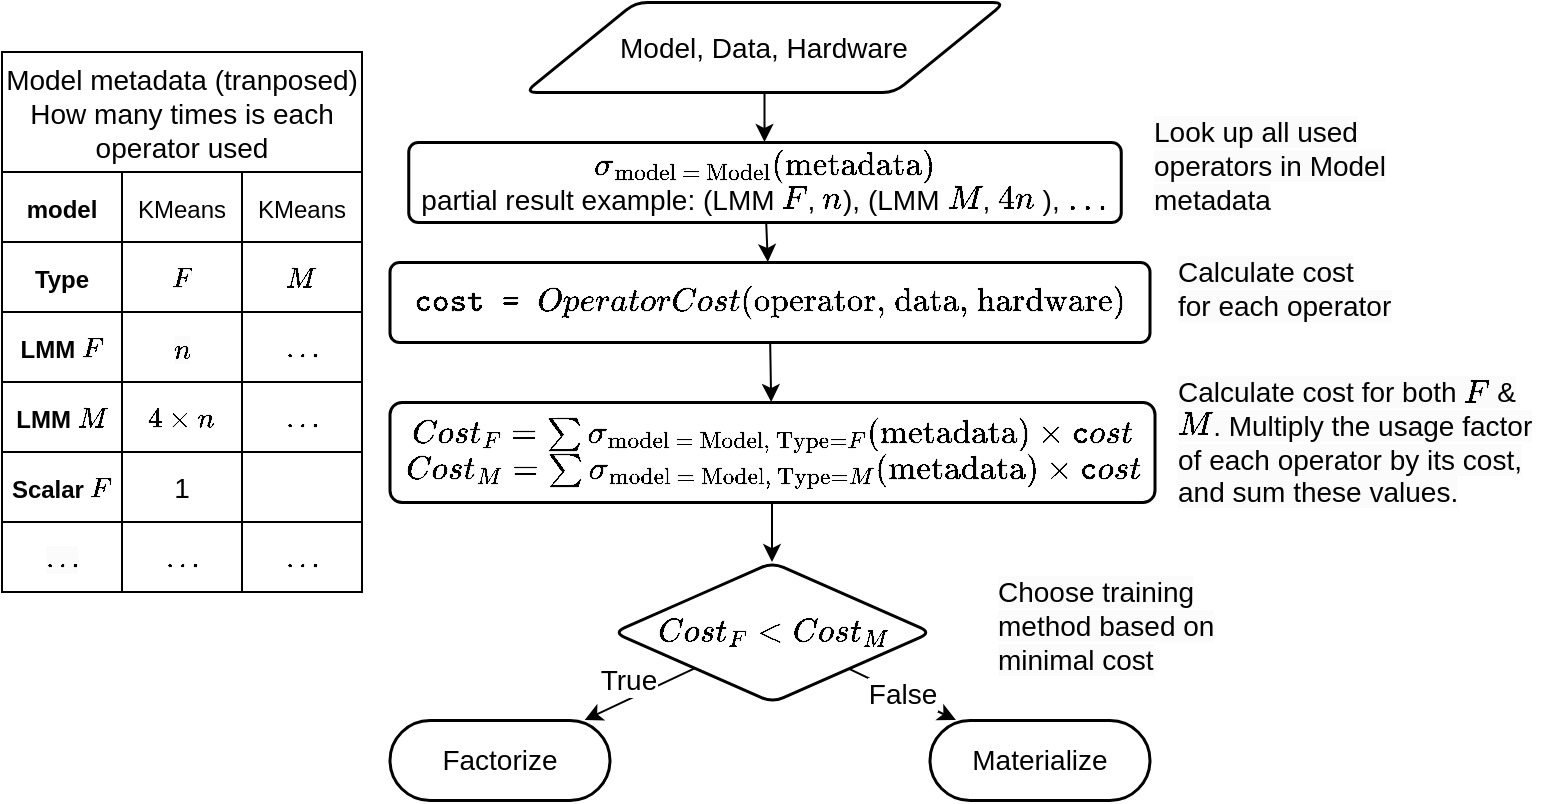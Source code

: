 <mxfile>
    <diagram id="ICyV7vEhXe8mz0-qZnMz" name="Page-1">
        <mxGraphModel dx="2211" dy="837" grid="1" gridSize="10" guides="1" tooltips="1" connect="1" arrows="1" fold="1" page="1" pageScale="1" pageWidth="827" pageHeight="1169" math="1" shadow="0">
            <root>
                <mxCell id="0"/>
                <mxCell id="1" parent="0"/>
                <mxCell id="113" style="edgeStyle=none;html=1;entryX=0.5;entryY=0;entryDx=0;entryDy=0;fontSize=14;" parent="1" source="105" target="106" edge="1">
                    <mxGeometry relative="1" as="geometry"/>
                </mxCell>
                <mxCell id="105" value="Model, Data, Hardware" style="shape=parallelogram;html=1;strokeWidth=1.5;perimeter=parallelogramPerimeter;whiteSpace=wrap;rounded=1;arcSize=12;size=0.23;fontSize=14;" parent="1" vertex="1">
                    <mxGeometry x="-1368.75" y="70" width="240" height="45" as="geometry"/>
                </mxCell>
                <mxCell id="109" value="" style="edgeStyle=none;html=1;fontSize=14;" parent="1" source="106" target="108" edge="1">
                    <mxGeometry relative="1" as="geometry"/>
                </mxCell>
                <mxCell id="106" value="\(\sigma_{\text{model = Model}}(\text{metadata})\)&lt;br&gt;partial result example: (LMM \(F\), \(n\)), (LMM \(M\), \(4n\) ), \(\ldots\)" style="whiteSpace=wrap;html=1;fontSize=14;strokeWidth=1.5;rounded=1;arcSize=12;" parent="1" vertex="1">
                    <mxGeometry x="-1426.87" y="140" width="356.25" height="40" as="geometry"/>
                </mxCell>
                <mxCell id="112" value="" style="edgeStyle=none;html=1;fontSize=14;" parent="1" source="108" target="111" edge="1">
                    <mxGeometry relative="1" as="geometry"/>
                </mxCell>
                <mxCell id="108" value="&lt;span style=&quot;text-align: left;&quot;&gt;\( \texttt{cost = } OperatorCost(\text{operator, data, hardware}) \)&lt;/span&gt;" style="whiteSpace=wrap;html=1;fontSize=14;strokeWidth=1.5;rounded=1;arcSize=12;" parent="1" vertex="1">
                    <mxGeometry x="-1436.25" y="200" width="380" height="40" as="geometry"/>
                </mxCell>
                <mxCell id="115" value="" style="edgeStyle=none;html=1;fontSize=14;" parent="1" source="111" target="114" edge="1">
                    <mxGeometry relative="1" as="geometry"/>
                </mxCell>
                <mxCell id="111" value="\( Cost_F = \sum\sigma_{\text{model = Model, Type=$F$}}(\text{metadata}&lt;br&gt;) \times \texttt cost\)&lt;br&gt;\( Cost_M = \sum\sigma_{\text{model = Model, Type=$M$}}(\text{metadata}&lt;br&gt;) \times \texttt cost\)" style="whiteSpace=wrap;html=1;fontSize=14;strokeWidth=1.5;rounded=1;arcSize=12;" parent="1" vertex="1">
                    <mxGeometry x="-1436.25" y="270" width="382.5" height="50" as="geometry"/>
                </mxCell>
                <mxCell id="117" value="" style="edgeStyle=none;html=1;fontSize=14;" parent="1" source="114" target="116" edge="1">
                    <mxGeometry relative="1" as="geometry"/>
                </mxCell>
                <mxCell id="120" value="True" style="edgeLabel;html=1;align=center;verticalAlign=middle;resizable=0;points=[];fontSize=14;" parent="117" vertex="1" connectable="0">
                    <mxGeometry x="0.536" y="-1" relative="1" as="geometry">
                        <mxPoint x="9" y="-13" as="offset"/>
                    </mxGeometry>
                </mxCell>
                <mxCell id="119" value="False" style="edgeStyle=none;html=1;fontSize=14;" parent="1" source="114" target="118" edge="1">
                    <mxGeometry relative="1" as="geometry"/>
                </mxCell>
                <mxCell id="114" value="\(Cost_F &amp;lt; Cost_M \)" style="rhombus;whiteSpace=wrap;html=1;fontSize=14;strokeWidth=1.5;rounded=1;arcSize=12;" parent="1" vertex="1">
                    <mxGeometry x="-1324.38" y="350" width="158.75" height="70" as="geometry"/>
                </mxCell>
                <mxCell id="116" value="Factorize" style="whiteSpace=wrap;html=1;fontSize=14;strokeWidth=1.5;rounded=1;arcSize=50;" parent="1" vertex="1">
                    <mxGeometry x="-1436.25" y="429" width="110" height="40" as="geometry"/>
                </mxCell>
                <mxCell id="118" value="Materialize" style="whiteSpace=wrap;html=1;fontSize=14;strokeWidth=1.5;rounded=1;arcSize=50;" parent="1" vertex="1">
                    <mxGeometry x="-1166.25" y="429" width="110" height="40" as="geometry"/>
                </mxCell>
                <mxCell id="121" value="&lt;span style=&quot;color: rgb(0, 0, 0); font-family: Helvetica; font-size: 14px; font-style: normal; font-variant-ligatures: normal; font-variant-caps: normal; font-weight: 400; letter-spacing: normal; orphans: 2; text-align: center; text-indent: 0px; text-transform: none; widows: 2; word-spacing: 0px; -webkit-text-stroke-width: 0px; background-color: rgb(251, 251, 251); text-decoration-thickness: initial; text-decoration-style: initial; text-decoration-color: initial; float: none; display: inline !important;&quot;&gt;Look up all used operators in Model metadata&lt;/span&gt;&lt;br style=&quot;border-color: var(--border-color); color: rgb(0, 0, 0); font-family: Helvetica; font-size: 14px; font-style: normal; font-variant-ligatures: normal; font-variant-caps: normal; font-weight: 400; letter-spacing: normal; orphans: 2; text-align: center; text-indent: 0px; text-transform: none; widows: 2; word-spacing: 0px; -webkit-text-stroke-width: 0px; background-color: rgb(251, 251, 251); text-decoration-thickness: initial; text-decoration-style: initial; text-decoration-color: initial;&quot;&gt;" style="text;whiteSpace=wrap;html=1;fontSize=14;" parent="1" vertex="1">
                    <mxGeometry x="-1056.25" y="120" width="130" height="40" as="geometry"/>
                </mxCell>
                <mxCell id="122" value="&lt;span style=&quot;color: rgb(0, 0, 0); font-family: Helvetica; font-size: 14px; font-style: normal; font-variant-ligatures: normal; font-variant-caps: normal; font-weight: 400; letter-spacing: normal; orphans: 2; text-align: center; text-indent: 0px; text-transform: none; widows: 2; word-spacing: 0px; -webkit-text-stroke-width: 0px; background-color: rgb(251, 251, 251); text-decoration-thickness: initial; text-decoration-style: initial; text-decoration-color: initial; float: none; display: inline !important;&quot;&gt;Calculate cost for each operator&lt;/span&gt;&lt;br style=&quot;border-color: var(--border-color); color: rgb(0, 0, 0); font-family: Helvetica; font-size: 14px; font-style: normal; font-variant-ligatures: normal; font-variant-caps: normal; font-weight: 400; letter-spacing: normal; orphans: 2; text-align: center; text-indent: 0px; text-transform: none; widows: 2; word-spacing: 0px; -webkit-text-stroke-width: 0px; background-color: rgb(251, 251, 251); text-decoration-thickness: initial; text-decoration-style: initial; text-decoration-color: initial;&quot;&gt;" style="text;whiteSpace=wrap;html=1;fontSize=14;" parent="1" vertex="1">
                    <mxGeometry x="-1043.75" y="190" width="110" height="40" as="geometry"/>
                </mxCell>
                <mxCell id="123" value="&lt;span style=&quot;color: rgb(0, 0, 0); font-family: Helvetica; font-size: 14px; font-style: normal; font-variant-ligatures: normal; font-variant-caps: normal; font-weight: 400; letter-spacing: normal; orphans: 2; text-align: center; text-indent: 0px; text-transform: none; widows: 2; word-spacing: 0px; -webkit-text-stroke-width: 0px; background-color: rgb(251, 251, 251); text-decoration-thickness: initial; text-decoration-style: initial; text-decoration-color: initial; float: none; display: inline !important;&quot;&gt;Calculate cost for both \(F\) &amp;amp; \(M\). Multiply the usage factor of each operator by its cost, and sum these values.&lt;/span&gt;" style="text;whiteSpace=wrap;html=1;fontSize=14;" parent="1" vertex="1">
                    <mxGeometry x="-1043.75" y="250" width="190" height="40" as="geometry"/>
                </mxCell>
                <mxCell id="125" value="&lt;span style=&quot;color: rgb(0, 0, 0); font-family: Helvetica; font-size: 14px; font-style: normal; font-variant-ligatures: normal; font-variant-caps: normal; font-weight: 400; letter-spacing: normal; orphans: 2; text-align: center; text-indent: 0px; text-transform: none; widows: 2; word-spacing: 0px; -webkit-text-stroke-width: 0px; background-color: rgb(251, 251, 251); text-decoration-thickness: initial; text-decoration-style: initial; text-decoration-color: initial; float: none; display: inline !important;&quot;&gt;Choose training method based on minimal cost&lt;/span&gt;" style="text;whiteSpace=wrap;html=1;fontSize=14;" parent="1" vertex="1">
                    <mxGeometry x="-1133.75" y="350" width="130" height="40" as="geometry"/>
                </mxCell>
                <mxCell id="148" value="Model metadata (tranposed)&#10;How many times is each &#10;operator used" style="shape=table;startSize=60;container=1;collapsible=0;childLayout=tableLayout;fontSize=14;" parent="1" vertex="1">
                    <mxGeometry x="-1630" y="95" width="180" height="270" as="geometry"/>
                </mxCell>
                <mxCell id="149" value="" style="shape=tableRow;horizontal=0;startSize=0;swimlaneHead=0;swimlaneBody=0;top=0;left=0;bottom=0;right=0;collapsible=0;dropTarget=0;fillColor=none;points=[[0,0.5],[1,0.5]];portConstraint=eastwest;fontSize=14;" parent="148" vertex="1">
                    <mxGeometry y="60" width="180" height="35" as="geometry"/>
                </mxCell>
                <mxCell id="150" value="&lt;span style=&quot;font-size: 12px; font-weight: 700;&quot;&gt;model&lt;/span&gt;" style="shape=partialRectangle;html=1;whiteSpace=wrap;connectable=0;overflow=hidden;fillColor=none;top=0;left=0;bottom=0;right=0;pointerEvents=1;fontSize=14;" parent="149" vertex="1">
                    <mxGeometry width="60" height="35" as="geometry">
                        <mxRectangle width="60" height="35" as="alternateBounds"/>
                    </mxGeometry>
                </mxCell>
                <mxCell id="151" value="&lt;span style=&quot;font-size: 12px;&quot;&gt;KMeans&lt;/span&gt;" style="shape=partialRectangle;html=1;whiteSpace=wrap;connectable=0;overflow=hidden;fillColor=none;top=0;left=0;bottom=0;right=0;pointerEvents=1;fontSize=14;" parent="149" vertex="1">
                    <mxGeometry x="60" width="60" height="35" as="geometry">
                        <mxRectangle width="60" height="35" as="alternateBounds"/>
                    </mxGeometry>
                </mxCell>
                <mxCell id="152" value="&lt;span style=&quot;font-size: 12px;&quot;&gt;KMeans&lt;/span&gt;" style="shape=partialRectangle;html=1;whiteSpace=wrap;connectable=0;overflow=hidden;fillColor=none;top=0;left=0;bottom=0;right=0;pointerEvents=1;fontSize=14;" parent="149" vertex="1">
                    <mxGeometry x="120" width="60" height="35" as="geometry">
                        <mxRectangle width="60" height="35" as="alternateBounds"/>
                    </mxGeometry>
                </mxCell>
                <mxCell id="153" value="" style="shape=tableRow;horizontal=0;startSize=0;swimlaneHead=0;swimlaneBody=0;top=0;left=0;bottom=0;right=0;collapsible=0;dropTarget=0;fillColor=none;points=[[0,0.5],[1,0.5]];portConstraint=eastwest;fontSize=14;" parent="148" vertex="1">
                    <mxGeometry y="95" width="180" height="35" as="geometry"/>
                </mxCell>
                <mxCell id="154" value="&lt;span style=&quot;font-size: 12px; font-weight: 700;&quot;&gt;Type&lt;/span&gt;" style="shape=partialRectangle;html=1;whiteSpace=wrap;connectable=0;overflow=hidden;fillColor=none;top=0;left=0;bottom=0;right=0;pointerEvents=1;fontSize=14;" parent="153" vertex="1">
                    <mxGeometry width="60" height="35" as="geometry">
                        <mxRectangle width="60" height="35" as="alternateBounds"/>
                    </mxGeometry>
                </mxCell>
                <mxCell id="155" value="&lt;span style=&quot;font-size: 12px;&quot;&gt;\(F\)&lt;/span&gt;" style="shape=partialRectangle;html=1;whiteSpace=wrap;connectable=0;overflow=hidden;fillColor=none;top=0;left=0;bottom=0;right=0;pointerEvents=1;fontSize=14;" parent="153" vertex="1">
                    <mxGeometry x="60" width="60" height="35" as="geometry">
                        <mxRectangle width="60" height="35" as="alternateBounds"/>
                    </mxGeometry>
                </mxCell>
                <mxCell id="156" value="&lt;span style=&quot;font-size: 12px;&quot;&gt;\(M\)&lt;/span&gt;" style="shape=partialRectangle;html=1;whiteSpace=wrap;connectable=0;overflow=hidden;fillColor=none;top=0;left=0;bottom=0;right=0;pointerEvents=1;fontSize=14;" parent="153" vertex="1">
                    <mxGeometry x="120" width="60" height="35" as="geometry">
                        <mxRectangle width="60" height="35" as="alternateBounds"/>
                    </mxGeometry>
                </mxCell>
                <mxCell id="157" value="" style="shape=tableRow;horizontal=0;startSize=0;swimlaneHead=0;swimlaneBody=0;top=0;left=0;bottom=0;right=0;collapsible=0;dropTarget=0;fillColor=none;points=[[0,0.5],[1,0.5]];portConstraint=eastwest;fontSize=14;" parent="148" vertex="1">
                    <mxGeometry y="130" width="180" height="35" as="geometry"/>
                </mxCell>
                <mxCell id="158" value="&lt;span style=&quot;font-size: 12px; font-weight: 700;&quot;&gt;LMM \(F\)&lt;/span&gt;" style="shape=partialRectangle;html=1;whiteSpace=wrap;connectable=0;overflow=hidden;fillColor=none;top=0;left=0;bottom=0;right=0;pointerEvents=1;fontSize=14;" parent="157" vertex="1">
                    <mxGeometry width="60" height="35" as="geometry">
                        <mxRectangle width="60" height="35" as="alternateBounds"/>
                    </mxGeometry>
                </mxCell>
                <mxCell id="159" value="&lt;span style=&quot;color: rgb(0, 0, 0); font-family: Helvetica; font-size: 12px; font-style: normal; font-variant-ligatures: normal; font-variant-caps: normal; font-weight: 400; letter-spacing: normal; orphans: 2; text-align: center; text-indent: 0px; text-transform: none; widows: 2; word-spacing: 0px; -webkit-text-stroke-width: 0px; background-color: rgb(251, 251, 251); text-decoration-thickness: initial; text-decoration-style: initial; text-decoration-color: initial; float: none; display: inline !important;&quot;&gt;\(n\)&lt;/span&gt;" style="shape=partialRectangle;html=1;whiteSpace=wrap;connectable=0;overflow=hidden;fillColor=none;top=0;left=0;bottom=0;right=0;pointerEvents=1;fontSize=14;" parent="157" vertex="1">
                    <mxGeometry x="60" width="60" height="35" as="geometry">
                        <mxRectangle width="60" height="35" as="alternateBounds"/>
                    </mxGeometry>
                </mxCell>
                <mxCell id="160" value="&lt;span style=&quot;font-size: 12px;&quot;&gt;\(\ldots\)&lt;/span&gt;" style="shape=partialRectangle;html=1;whiteSpace=wrap;connectable=0;overflow=hidden;fillColor=none;top=0;left=0;bottom=0;right=0;pointerEvents=1;fontSize=14;" parent="157" vertex="1">
                    <mxGeometry x="120" width="60" height="35" as="geometry">
                        <mxRectangle width="60" height="35" as="alternateBounds"/>
                    </mxGeometry>
                </mxCell>
                <mxCell id="161" value="" style="shape=tableRow;horizontal=0;startSize=0;swimlaneHead=0;swimlaneBody=0;top=0;left=0;bottom=0;right=0;collapsible=0;dropTarget=0;fillColor=none;points=[[0,0.5],[1,0.5]];portConstraint=eastwest;fontSize=14;" parent="148" vertex="1">
                    <mxGeometry y="165" width="180" height="35" as="geometry"/>
                </mxCell>
                <mxCell id="162" value="&lt;span style=&quot;font-size: 12px; font-weight: 700;&quot;&gt;LMM \(M\)&lt;/span&gt;" style="shape=partialRectangle;html=1;whiteSpace=wrap;connectable=0;overflow=hidden;fillColor=none;top=0;left=0;bottom=0;right=0;pointerEvents=1;fontSize=14;" parent="161" vertex="1">
                    <mxGeometry width="60" height="35" as="geometry">
                        <mxRectangle width="60" height="35" as="alternateBounds"/>
                    </mxGeometry>
                </mxCell>
                <mxCell id="163" value="&lt;span style=&quot;font-size: 12px;&quot;&gt;\( 4 \times n\)&lt;/span&gt;" style="shape=partialRectangle;html=1;whiteSpace=wrap;connectable=0;overflow=hidden;fillColor=none;top=0;left=0;bottom=0;right=0;pointerEvents=1;fontSize=14;" parent="161" vertex="1">
                    <mxGeometry x="60" width="60" height="35" as="geometry">
                        <mxRectangle width="60" height="35" as="alternateBounds"/>
                    </mxGeometry>
                </mxCell>
                <mxCell id="164" value="&lt;span style=&quot;font-size: 12px;&quot;&gt;\(\ldots\)&lt;/span&gt;" style="shape=partialRectangle;html=1;whiteSpace=wrap;connectable=0;overflow=hidden;fillColor=none;top=0;left=0;bottom=0;right=0;pointerEvents=1;fontSize=14;" parent="161" vertex="1">
                    <mxGeometry x="120" width="60" height="35" as="geometry">
                        <mxRectangle width="60" height="35" as="alternateBounds"/>
                    </mxGeometry>
                </mxCell>
                <mxCell id="165" value="" style="shape=tableRow;horizontal=0;startSize=0;swimlaneHead=0;swimlaneBody=0;top=0;left=0;bottom=0;right=0;collapsible=0;dropTarget=0;fillColor=none;points=[[0,0.5],[1,0.5]];portConstraint=eastwest;fontSize=14;" parent="148" vertex="1">
                    <mxGeometry y="200" width="180" height="35" as="geometry"/>
                </mxCell>
                <mxCell id="166" value="&lt;span style=&quot;font-size: 12px; font-weight: 700;&quot;&gt;Scalar \(F\)&lt;/span&gt;" style="shape=partialRectangle;html=1;whiteSpace=wrap;connectable=0;overflow=hidden;fillColor=none;top=0;left=0;bottom=0;right=0;pointerEvents=1;fontSize=14;" parent="165" vertex="1">
                    <mxGeometry width="60" height="35" as="geometry">
                        <mxRectangle width="60" height="35" as="alternateBounds"/>
                    </mxGeometry>
                </mxCell>
                <mxCell id="167" value="1" style="shape=partialRectangle;html=1;whiteSpace=wrap;connectable=0;overflow=hidden;fillColor=none;top=0;left=0;bottom=0;right=0;pointerEvents=1;fontSize=14;" parent="165" vertex="1">
                    <mxGeometry x="60" width="60" height="35" as="geometry">
                        <mxRectangle width="60" height="35" as="alternateBounds"/>
                    </mxGeometry>
                </mxCell>
                <mxCell id="168" value="" style="shape=partialRectangle;html=1;whiteSpace=wrap;connectable=0;overflow=hidden;fillColor=none;top=0;left=0;bottom=0;right=0;pointerEvents=1;fontSize=14;" parent="165" vertex="1">
                    <mxGeometry x="120" width="60" height="35" as="geometry">
                        <mxRectangle width="60" height="35" as="alternateBounds"/>
                    </mxGeometry>
                </mxCell>
                <mxCell id="169" value="" style="shape=tableRow;horizontal=0;startSize=0;swimlaneHead=0;swimlaneBody=0;top=0;left=0;bottom=0;right=0;collapsible=0;dropTarget=0;fillColor=none;points=[[0,0.5],[1,0.5]];portConstraint=eastwest;fontSize=14;" parent="148" vertex="1">
                    <mxGeometry y="235" width="180" height="35" as="geometry"/>
                </mxCell>
                <mxCell id="170" value="&lt;span style=&quot;color: rgb(0, 0, 0); font-family: Helvetica; font-size: 12px; font-style: normal; font-variant-ligatures: normal; font-variant-caps: normal; font-weight: 400; letter-spacing: normal; orphans: 2; text-align: center; text-indent: 0px; text-transform: none; widows: 2; word-spacing: 0px; -webkit-text-stroke-width: 0px; background-color: rgb(251, 251, 251); text-decoration-thickness: initial; text-decoration-style: initial; text-decoration-color: initial; float: none; display: inline !important;&quot;&gt;\(\ldots\)&lt;/span&gt;" style="shape=partialRectangle;html=1;whiteSpace=wrap;connectable=0;overflow=hidden;fillColor=none;top=0;left=0;bottom=0;right=0;pointerEvents=1;fontSize=14;" parent="169" vertex="1">
                    <mxGeometry width="60" height="35" as="geometry">
                        <mxRectangle width="60" height="35" as="alternateBounds"/>
                    </mxGeometry>
                </mxCell>
                <mxCell id="171" value="&lt;span style=&quot;font-size: 12px;&quot;&gt;\(\ldots\)&lt;/span&gt;" style="shape=partialRectangle;html=1;whiteSpace=wrap;connectable=0;overflow=hidden;fillColor=none;top=0;left=0;bottom=0;right=0;pointerEvents=1;fontSize=14;" parent="169" vertex="1">
                    <mxGeometry x="60" width="60" height="35" as="geometry">
                        <mxRectangle width="60" height="35" as="alternateBounds"/>
                    </mxGeometry>
                </mxCell>
                <mxCell id="172" value="&lt;span style=&quot;font-size: 12px;&quot;&gt;\(\ldots\)&lt;/span&gt;" style="shape=partialRectangle;html=1;whiteSpace=wrap;connectable=0;overflow=hidden;fillColor=none;top=0;left=0;bottom=0;right=0;pointerEvents=1;fontSize=14;" parent="169" vertex="1">
                    <mxGeometry x="120" width="60" height="35" as="geometry">
                        <mxRectangle width="60" height="35" as="alternateBounds"/>
                    </mxGeometry>
                </mxCell>
            </root>
        </mxGraphModel>
    </diagram>
</mxfile>